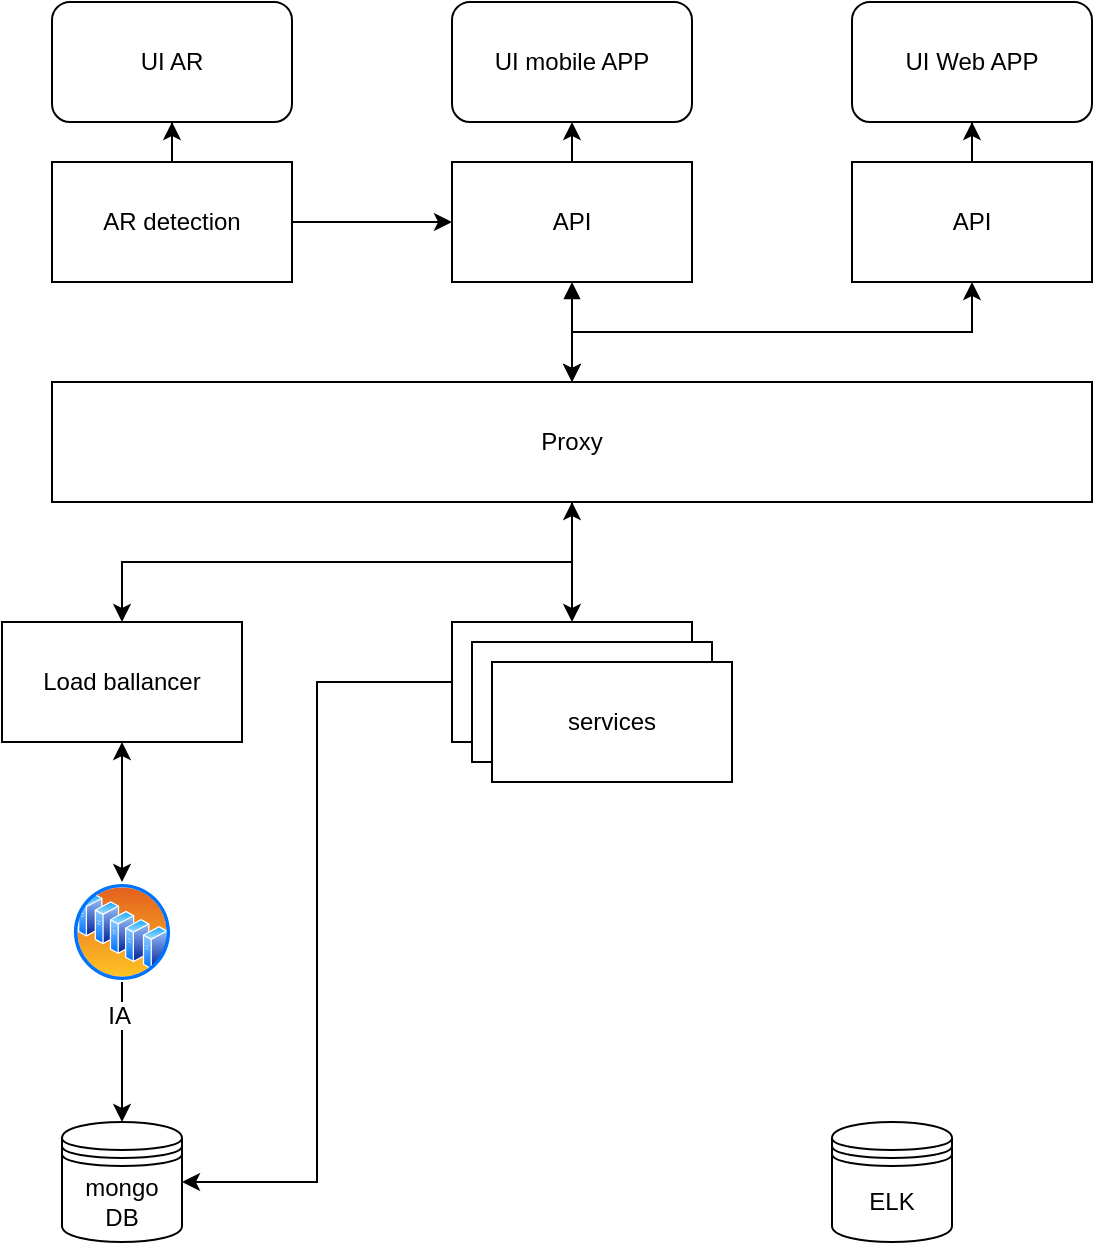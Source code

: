 <mxfile version="22.1.7" type="github">
  <diagram name="Page-1" id="U3SrDi5OkaIEFDKavdk4">
    <mxGraphModel dx="1221" dy="670" grid="1" gridSize="10" guides="1" tooltips="1" connect="1" arrows="1" fold="1" page="1" pageScale="1" pageWidth="827" pageHeight="1169" math="0" shadow="0">
      <root>
        <mxCell id="0" />
        <mxCell id="1" parent="0" />
        <mxCell id="Ef08kWdxBuwQGvLDj3NW-1" value="UI AR" style="rounded=1;whiteSpace=wrap;html=1;" vertex="1" parent="1">
          <mxGeometry x="40" y="40" width="120" height="60" as="geometry" />
        </mxCell>
        <mxCell id="Ef08kWdxBuwQGvLDj3NW-2" value="UI mobile APP" style="rounded=1;whiteSpace=wrap;html=1;" vertex="1" parent="1">
          <mxGeometry x="240" y="40" width="120" height="60" as="geometry" />
        </mxCell>
        <mxCell id="Ef08kWdxBuwQGvLDj3NW-3" value="UI Web APP" style="rounded=1;whiteSpace=wrap;html=1;" vertex="1" parent="1">
          <mxGeometry x="440" y="40" width="120" height="60" as="geometry" />
        </mxCell>
        <mxCell id="Ef08kWdxBuwQGvLDj3NW-4" value="mongo&lt;br&gt;DB" style="shape=datastore;whiteSpace=wrap;html=1;" vertex="1" parent="1">
          <mxGeometry x="45" y="600" width="60" height="60" as="geometry" />
        </mxCell>
        <mxCell id="Ef08kWdxBuwQGvLDj3NW-11" style="edgeStyle=orthogonalEdgeStyle;rounded=0;orthogonalLoop=1;jettySize=auto;html=1;exitX=0.5;exitY=0;exitDx=0;exitDy=0;" edge="1" parent="1" source="Ef08kWdxBuwQGvLDj3NW-6" target="Ef08kWdxBuwQGvLDj3NW-1">
          <mxGeometry relative="1" as="geometry" />
        </mxCell>
        <mxCell id="Ef08kWdxBuwQGvLDj3NW-12" style="edgeStyle=orthogonalEdgeStyle;rounded=0;orthogonalLoop=1;jettySize=auto;html=1;entryX=0;entryY=0.5;entryDx=0;entryDy=0;" edge="1" parent="1" source="Ef08kWdxBuwQGvLDj3NW-6" target="Ef08kWdxBuwQGvLDj3NW-7">
          <mxGeometry relative="1" as="geometry" />
        </mxCell>
        <mxCell id="Ef08kWdxBuwQGvLDj3NW-6" value="AR detection" style="rounded=0;whiteSpace=wrap;html=1;" vertex="1" parent="1">
          <mxGeometry x="40" y="120" width="120" height="60" as="geometry" />
        </mxCell>
        <mxCell id="Ef08kWdxBuwQGvLDj3NW-16" style="edgeStyle=orthogonalEdgeStyle;rounded=0;orthogonalLoop=1;jettySize=auto;html=1;exitX=0.5;exitY=0;exitDx=0;exitDy=0;entryX=0.5;entryY=1;entryDx=0;entryDy=0;" edge="1" parent="1" source="Ef08kWdxBuwQGvLDj3NW-7" target="Ef08kWdxBuwQGvLDj3NW-2">
          <mxGeometry relative="1" as="geometry" />
        </mxCell>
        <mxCell id="Ef08kWdxBuwQGvLDj3NW-7" value="API" style="rounded=0;whiteSpace=wrap;html=1;" vertex="1" parent="1">
          <mxGeometry x="240" y="120" width="120" height="60" as="geometry" />
        </mxCell>
        <mxCell id="Ef08kWdxBuwQGvLDj3NW-15" style="edgeStyle=orthogonalEdgeStyle;rounded=0;orthogonalLoop=1;jettySize=auto;html=1;startArrow=classic;startFill=1;" edge="1" parent="1" source="Ef08kWdxBuwQGvLDj3NW-8" target="Ef08kWdxBuwQGvLDj3NW-13">
          <mxGeometry relative="1" as="geometry" />
        </mxCell>
        <mxCell id="Ef08kWdxBuwQGvLDj3NW-17" style="edgeStyle=orthogonalEdgeStyle;rounded=0;orthogonalLoop=1;jettySize=auto;html=1;exitX=0.5;exitY=0;exitDx=0;exitDy=0;" edge="1" parent="1" source="Ef08kWdxBuwQGvLDj3NW-8" target="Ef08kWdxBuwQGvLDj3NW-3">
          <mxGeometry relative="1" as="geometry" />
        </mxCell>
        <mxCell id="Ef08kWdxBuwQGvLDj3NW-8" value="API" style="rounded=0;whiteSpace=wrap;html=1;" vertex="1" parent="1">
          <mxGeometry x="440" y="120" width="120" height="60" as="geometry" />
        </mxCell>
        <mxCell id="Ef08kWdxBuwQGvLDj3NW-10" style="edgeStyle=orthogonalEdgeStyle;rounded=0;orthogonalLoop=1;jettySize=auto;html=1;entryX=0.5;entryY=0;entryDx=0;entryDy=0;" edge="1" parent="1" source="Ef08kWdxBuwQGvLDj3NW-9" target="Ef08kWdxBuwQGvLDj3NW-4">
          <mxGeometry relative="1" as="geometry">
            <mxPoint x="75" y="510" as="targetPoint" />
          </mxGeometry>
        </mxCell>
        <mxCell id="Ef08kWdxBuwQGvLDj3NW-9" value="IA&amp;nbsp;" style="image;aspect=fixed;perimeter=ellipsePerimeter;html=1;align=center;shadow=0;dashed=0;spacingTop=3;image=img/lib/active_directory/server_farm.svg;" vertex="1" parent="1">
          <mxGeometry x="50" y="480" width="50" height="50" as="geometry" />
        </mxCell>
        <mxCell id="Ef08kWdxBuwQGvLDj3NW-14" style="edgeStyle=orthogonalEdgeStyle;rounded=0;orthogonalLoop=1;jettySize=auto;html=1;entryX=0.5;entryY=1;entryDx=0;entryDy=0;startArrow=classic;startFill=1;endArrow=block;endFill=1;" edge="1" parent="1" source="Ef08kWdxBuwQGvLDj3NW-13" target="Ef08kWdxBuwQGvLDj3NW-7">
          <mxGeometry relative="1" as="geometry" />
        </mxCell>
        <mxCell id="Ef08kWdxBuwQGvLDj3NW-13" value="Proxy" style="rounded=0;whiteSpace=wrap;html=1;" vertex="1" parent="1">
          <mxGeometry x="40" y="230" width="520" height="60" as="geometry" />
        </mxCell>
        <mxCell id="Ef08kWdxBuwQGvLDj3NW-22" style="edgeStyle=orthogonalEdgeStyle;rounded=0;orthogonalLoop=1;jettySize=auto;html=1;entryX=0.5;entryY=0;entryDx=0;entryDy=0;startArrow=classic;startFill=1;" edge="1" parent="1" source="Ef08kWdxBuwQGvLDj3NW-21" target="Ef08kWdxBuwQGvLDj3NW-9">
          <mxGeometry relative="1" as="geometry" />
        </mxCell>
        <mxCell id="Ef08kWdxBuwQGvLDj3NW-23" style="edgeStyle=orthogonalEdgeStyle;rounded=0;orthogonalLoop=1;jettySize=auto;html=1;entryX=0.5;entryY=1;entryDx=0;entryDy=0;startArrow=classic;startFill=1;" edge="1" parent="1" source="Ef08kWdxBuwQGvLDj3NW-21" target="Ef08kWdxBuwQGvLDj3NW-13">
          <mxGeometry relative="1" as="geometry" />
        </mxCell>
        <mxCell id="Ef08kWdxBuwQGvLDj3NW-21" value="Load ballancer" style="rounded=0;whiteSpace=wrap;html=1;" vertex="1" parent="1">
          <mxGeometry x="15" y="350" width="120" height="60" as="geometry" />
        </mxCell>
        <mxCell id="Ef08kWdxBuwQGvLDj3NW-27" style="edgeStyle=orthogonalEdgeStyle;rounded=0;orthogonalLoop=1;jettySize=auto;html=1;entryX=0.5;entryY=1;entryDx=0;entryDy=0;endArrow=none;endFill=0;startArrow=classic;startFill=1;" edge="1" parent="1" source="Ef08kWdxBuwQGvLDj3NW-24" target="Ef08kWdxBuwQGvLDj3NW-13">
          <mxGeometry relative="1" as="geometry" />
        </mxCell>
        <mxCell id="Ef08kWdxBuwQGvLDj3NW-28" style="edgeStyle=orthogonalEdgeStyle;rounded=0;orthogonalLoop=1;jettySize=auto;html=1;entryX=1;entryY=0.5;entryDx=0;entryDy=0;" edge="1" parent="1" source="Ef08kWdxBuwQGvLDj3NW-24" target="Ef08kWdxBuwQGvLDj3NW-4">
          <mxGeometry relative="1" as="geometry" />
        </mxCell>
        <mxCell id="Ef08kWdxBuwQGvLDj3NW-24" value="services" style="rounded=0;whiteSpace=wrap;html=1;" vertex="1" parent="1">
          <mxGeometry x="240" y="350" width="120" height="60" as="geometry" />
        </mxCell>
        <mxCell id="Ef08kWdxBuwQGvLDj3NW-26" value="ELK" style="shape=datastore;whiteSpace=wrap;html=1;" vertex="1" parent="1">
          <mxGeometry x="430" y="600" width="60" height="60" as="geometry" />
        </mxCell>
        <mxCell id="Ef08kWdxBuwQGvLDj3NW-29" value="" style="rounded=0;whiteSpace=wrap;html=1;" vertex="1" parent="1">
          <mxGeometry x="250" y="360" width="120" height="60" as="geometry" />
        </mxCell>
        <mxCell id="Ef08kWdxBuwQGvLDj3NW-30" value="services" style="rounded=0;whiteSpace=wrap;html=1;" vertex="1" parent="1">
          <mxGeometry x="260" y="370" width="120" height="60" as="geometry" />
        </mxCell>
      </root>
    </mxGraphModel>
  </diagram>
</mxfile>
